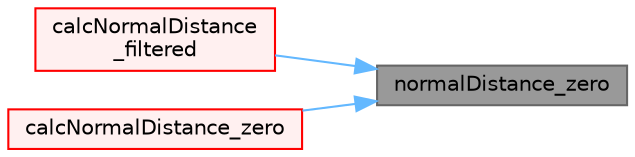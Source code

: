 digraph "normalDistance_zero"
{
 // LATEX_PDF_SIZE
  bgcolor="transparent";
  edge [fontname=Helvetica,fontsize=10,labelfontname=Helvetica,labelfontsize=10];
  node [fontname=Helvetica,fontsize=10,shape=box,height=0.2,width=0.4];
  rankdir="RL";
  Node1 [id="Node000001",label="normalDistance_zero",height=0.2,width=0.4,color="gray40", fillcolor="grey60", style="filled", fontcolor="black",tooltip=" "];
  Node1 -> Node2 [id="edge1_Node000001_Node000002",dir="back",color="steelblue1",style="solid",tooltip=" "];
  Node2 [id="Node000002",label="calcNormalDistance\l_filtered",height=0.2,width=0.4,color="red", fillcolor="#FFF0F0", style="filled",URL="$namespaceFoam.html#a4b33db2db319f279fae4e1d0d01d4087",tooltip=" "];
  Node1 -> Node5 [id="edge2_Node000001_Node000005",dir="back",color="steelblue1",style="solid",tooltip=" "];
  Node5 [id="Node000005",label="calcNormalDistance_zero",height=0.2,width=0.4,color="red", fillcolor="#FFF0F0", style="filled",URL="$namespaceFoam.html#a0b5a2cd39d453e993a62e31357db5c33",tooltip=" "];
}
